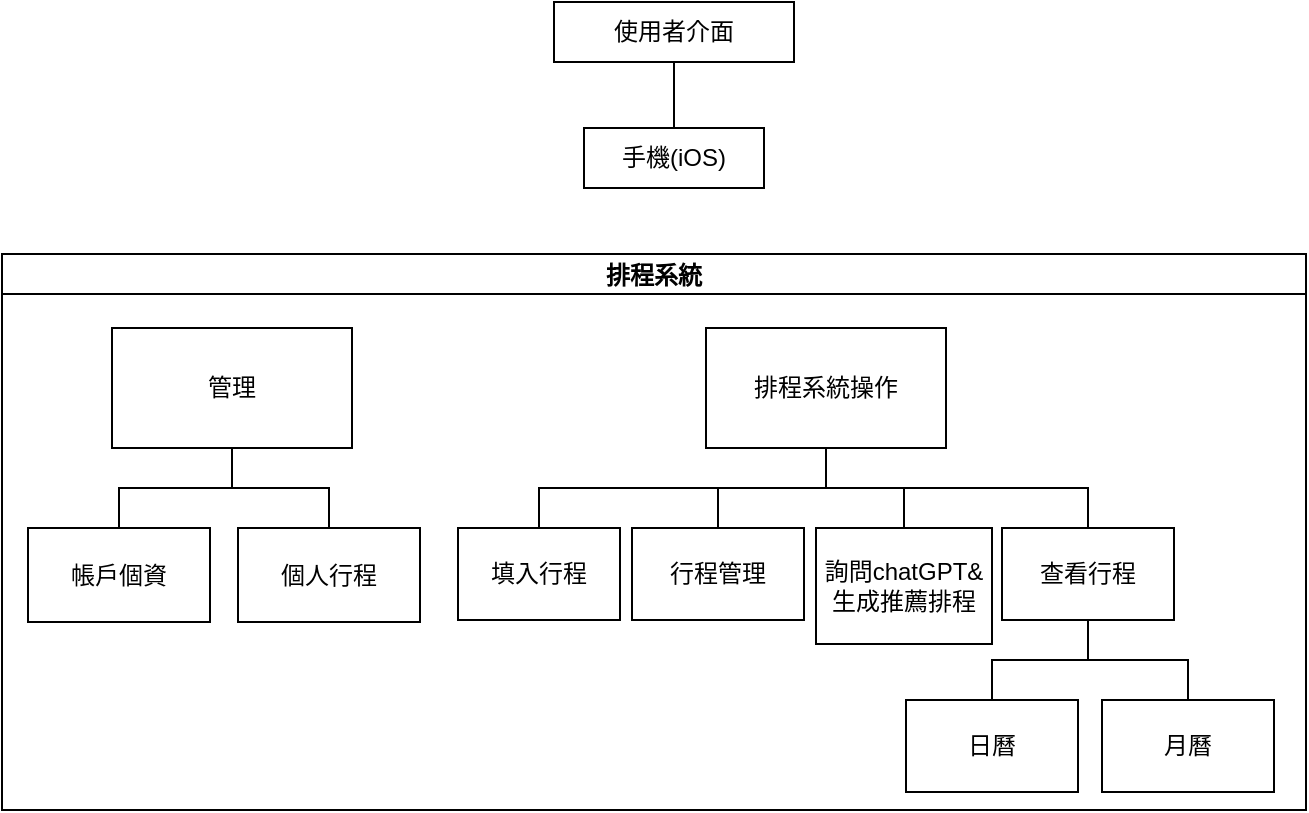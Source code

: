 <mxfile version="26.0.6">
  <diagram name="第 1 页" id="HvSun0O0seoyiaE5DwOT">
    <mxGraphModel dx="1063" dy="623" grid="0" gridSize="10" guides="1" tooltips="1" connect="1" arrows="1" fold="1" page="1" pageScale="1" pageWidth="827" pageHeight="1169" math="0" shadow="0">
      <root>
        <mxCell id="0" />
        <mxCell id="1" parent="0" />
        <mxCell id="u2ehLwDQk69W5QjlWle8-1" value="使用者介面" style="rounded=0;whiteSpace=wrap;html=1;" parent="1" vertex="1">
          <mxGeometry x="330" y="70" width="120" height="30" as="geometry" />
        </mxCell>
        <mxCell id="u2ehLwDQk69W5QjlWle8-2" value="" style="endArrow=none;html=1;rounded=0;entryX=0.5;entryY=1;entryDx=0;entryDy=0;exitX=0.5;exitY=0;exitDx=0;exitDy=0;" parent="1" target="u2ehLwDQk69W5QjlWle8-1" edge="1" source="u2ehLwDQk69W5QjlWle8-3">
          <mxGeometry width="50" height="50" relative="1" as="geometry">
            <mxPoint x="300" y="160" as="sourcePoint" />
            <mxPoint x="350" y="110" as="targetPoint" />
          </mxGeometry>
        </mxCell>
        <mxCell id="u2ehLwDQk69W5QjlWle8-3" value="手機(iOS)" style="rounded=0;whiteSpace=wrap;html=1;" parent="1" vertex="1">
          <mxGeometry x="345" y="133" width="90" height="30" as="geometry" />
        </mxCell>
        <mxCell id="B--MVibhHcXo1dKhlhAr-2" value="排程系統" style="swimlane;startSize=20;horizontal=1;containerType=tree;newEdgeStyle={&quot;edgeStyle&quot;:&quot;elbowEdgeStyle&quot;,&quot;startArrow&quot;:&quot;none&quot;,&quot;endArrow&quot;:&quot;none&quot;};" vertex="1" parent="1">
          <mxGeometry x="54" y="196" width="652" height="278" as="geometry" />
        </mxCell>
        <UserObject label="管理" treeRoot="1" id="B--MVibhHcXo1dKhlhAr-5">
          <mxCell style="whiteSpace=wrap;html=1;align=center;treeFolding=1;treeMoving=1;newEdgeStyle={&quot;edgeStyle&quot;:&quot;elbowEdgeStyle&quot;,&quot;startArrow&quot;:&quot;none&quot;,&quot;endArrow&quot;:&quot;none&quot;};" vertex="1" parent="B--MVibhHcXo1dKhlhAr-2">
            <mxGeometry x="55" y="37" width="120" height="60" as="geometry" />
          </mxCell>
        </UserObject>
        <UserObject label="排程系統操作" treeRoot="1" id="B--MVibhHcXo1dKhlhAr-10">
          <mxCell style="whiteSpace=wrap;html=1;align=center;treeFolding=1;treeMoving=1;newEdgeStyle={&quot;edgeStyle&quot;:&quot;elbowEdgeStyle&quot;,&quot;startArrow&quot;:&quot;none&quot;,&quot;endArrow&quot;:&quot;none&quot;};" vertex="1" parent="B--MVibhHcXo1dKhlhAr-2">
            <mxGeometry x="352" y="37" width="120" height="60" as="geometry" />
          </mxCell>
        </UserObject>
        <mxCell id="B--MVibhHcXo1dKhlhAr-11" value="" style="edgeStyle=elbowEdgeStyle;rounded=0;orthogonalLoop=1;jettySize=auto;html=1;elbow=vertical;startArrow=none;endArrow=none;" edge="1" source="B--MVibhHcXo1dKhlhAr-5" target="B--MVibhHcXo1dKhlhAr-12" parent="B--MVibhHcXo1dKhlhAr-2">
          <mxGeometry relative="1" as="geometry" />
        </mxCell>
        <UserObject label="帳戶個資" treeRoot="1" id="B--MVibhHcXo1dKhlhAr-12">
          <mxCell style="whiteSpace=wrap;html=1;align=center;treeFolding=1;treeMoving=1;newEdgeStyle={&quot;edgeStyle&quot;:&quot;elbowEdgeStyle&quot;,&quot;startArrow&quot;:&quot;none&quot;,&quot;endArrow&quot;:&quot;none&quot;};" vertex="1" parent="B--MVibhHcXo1dKhlhAr-2">
            <mxGeometry x="13" y="137" width="91" height="47" as="geometry" />
          </mxCell>
        </UserObject>
        <mxCell id="B--MVibhHcXo1dKhlhAr-13" value="" style="edgeStyle=elbowEdgeStyle;rounded=0;orthogonalLoop=1;jettySize=auto;html=1;elbow=vertical;startArrow=none;endArrow=none;" edge="1" source="B--MVibhHcXo1dKhlhAr-5" target="B--MVibhHcXo1dKhlhAr-14" parent="B--MVibhHcXo1dKhlhAr-2">
          <mxGeometry relative="1" as="geometry" />
        </mxCell>
        <UserObject label="個人行程" treeRoot="1" id="B--MVibhHcXo1dKhlhAr-14">
          <mxCell style="whiteSpace=wrap;html=1;align=center;treeFolding=1;treeMoving=1;newEdgeStyle={&quot;edgeStyle&quot;:&quot;elbowEdgeStyle&quot;,&quot;startArrow&quot;:&quot;none&quot;,&quot;endArrow&quot;:&quot;none&quot;};" vertex="1" parent="B--MVibhHcXo1dKhlhAr-2">
            <mxGeometry x="118" y="137" width="91" height="47" as="geometry" />
          </mxCell>
        </UserObject>
        <mxCell id="B--MVibhHcXo1dKhlhAr-17" value="" style="edgeStyle=elbowEdgeStyle;rounded=0;orthogonalLoop=1;jettySize=auto;html=1;elbow=vertical;startArrow=none;endArrow=none;" edge="1" source="B--MVibhHcXo1dKhlhAr-10" target="B--MVibhHcXo1dKhlhAr-18" parent="B--MVibhHcXo1dKhlhAr-2">
          <mxGeometry relative="1" as="geometry" />
        </mxCell>
        <UserObject label="填入行程" treeRoot="1" id="B--MVibhHcXo1dKhlhAr-18">
          <mxCell style="whiteSpace=wrap;html=1;align=center;treeFolding=1;treeMoving=1;newEdgeStyle={&quot;edgeStyle&quot;:&quot;elbowEdgeStyle&quot;,&quot;startArrow&quot;:&quot;none&quot;,&quot;endArrow&quot;:&quot;none&quot;};" vertex="1" parent="B--MVibhHcXo1dKhlhAr-2">
            <mxGeometry x="228" y="137" width="81" height="46" as="geometry" />
          </mxCell>
        </UserObject>
        <mxCell id="B--MVibhHcXo1dKhlhAr-19" value="" style="edgeStyle=elbowEdgeStyle;rounded=0;orthogonalLoop=1;jettySize=auto;html=1;elbow=vertical;startArrow=none;endArrow=none;" edge="1" source="B--MVibhHcXo1dKhlhAr-10" target="B--MVibhHcXo1dKhlhAr-20" parent="B--MVibhHcXo1dKhlhAr-2">
          <mxGeometry relative="1" as="geometry" />
        </mxCell>
        <UserObject label="行程管理" treeRoot="1" id="B--MVibhHcXo1dKhlhAr-20">
          <mxCell style="whiteSpace=wrap;html=1;align=center;treeFolding=1;treeMoving=1;newEdgeStyle={&quot;edgeStyle&quot;:&quot;elbowEdgeStyle&quot;,&quot;startArrow&quot;:&quot;none&quot;,&quot;endArrow&quot;:&quot;none&quot;};" vertex="1" parent="B--MVibhHcXo1dKhlhAr-2">
            <mxGeometry x="315" y="137" width="86" height="46" as="geometry" />
          </mxCell>
        </UserObject>
        <mxCell id="B--MVibhHcXo1dKhlhAr-26" value="" style="edgeStyle=elbowEdgeStyle;rounded=0;orthogonalLoop=1;jettySize=auto;html=1;elbow=vertical;startArrow=none;endArrow=none;" edge="1" source="B--MVibhHcXo1dKhlhAr-10" target="B--MVibhHcXo1dKhlhAr-27" parent="B--MVibhHcXo1dKhlhAr-2">
          <mxGeometry relative="1" as="geometry" />
        </mxCell>
        <UserObject label="詢問chatGPT&amp;amp;生成推薦排程" treeRoot="1" id="B--MVibhHcXo1dKhlhAr-27">
          <mxCell style="whiteSpace=wrap;html=1;align=center;treeFolding=1;treeMoving=1;newEdgeStyle={&quot;edgeStyle&quot;:&quot;elbowEdgeStyle&quot;,&quot;startArrow&quot;:&quot;none&quot;,&quot;endArrow&quot;:&quot;none&quot;};" vertex="1" parent="B--MVibhHcXo1dKhlhAr-2">
            <mxGeometry x="407" y="137" width="88" height="58" as="geometry" />
          </mxCell>
        </UserObject>
        <mxCell id="B--MVibhHcXo1dKhlhAr-28" value="" style="edgeStyle=elbowEdgeStyle;rounded=0;orthogonalLoop=1;jettySize=auto;html=1;elbow=vertical;startArrow=none;endArrow=none;" edge="1" source="B--MVibhHcXo1dKhlhAr-10" target="B--MVibhHcXo1dKhlhAr-29" parent="B--MVibhHcXo1dKhlhAr-2">
          <mxGeometry relative="1" as="geometry" />
        </mxCell>
        <UserObject label="查看行程" treeRoot="1" id="B--MVibhHcXo1dKhlhAr-29">
          <mxCell style="whiteSpace=wrap;html=1;align=center;treeFolding=1;treeMoving=1;newEdgeStyle={&quot;edgeStyle&quot;:&quot;elbowEdgeStyle&quot;,&quot;startArrow&quot;:&quot;none&quot;,&quot;endArrow&quot;:&quot;none&quot;};" vertex="1" parent="B--MVibhHcXo1dKhlhAr-2">
            <mxGeometry x="500" y="137" width="86" height="46" as="geometry" />
          </mxCell>
        </UserObject>
        <mxCell id="B--MVibhHcXo1dKhlhAr-30" value="" style="edgeStyle=elbowEdgeStyle;rounded=0;orthogonalLoop=1;jettySize=auto;html=1;elbow=vertical;startArrow=none;endArrow=none;" edge="1" target="B--MVibhHcXo1dKhlhAr-31" source="B--MVibhHcXo1dKhlhAr-29" parent="B--MVibhHcXo1dKhlhAr-2">
          <mxGeometry relative="1" as="geometry">
            <mxPoint x="541" y="296" as="sourcePoint" />
          </mxGeometry>
        </mxCell>
        <UserObject label="日曆" treeRoot="1" id="B--MVibhHcXo1dKhlhAr-31">
          <mxCell style="whiteSpace=wrap;html=1;align=center;treeFolding=1;treeMoving=1;newEdgeStyle={&quot;edgeStyle&quot;:&quot;elbowEdgeStyle&quot;,&quot;startArrow&quot;:&quot;none&quot;,&quot;endArrow&quot;:&quot;none&quot;};" vertex="1" parent="B--MVibhHcXo1dKhlhAr-2">
            <mxGeometry x="452" y="223" width="86" height="46" as="geometry" />
          </mxCell>
        </UserObject>
        <mxCell id="B--MVibhHcXo1dKhlhAr-32" value="" style="edgeStyle=elbowEdgeStyle;rounded=0;orthogonalLoop=1;jettySize=auto;html=1;elbow=vertical;startArrow=none;endArrow=none;" edge="1" target="B--MVibhHcXo1dKhlhAr-33" source="B--MVibhHcXo1dKhlhAr-29" parent="B--MVibhHcXo1dKhlhAr-2">
          <mxGeometry relative="1" as="geometry">
            <mxPoint x="541" y="296" as="sourcePoint" />
          </mxGeometry>
        </mxCell>
        <UserObject label="月曆" treeRoot="1" id="B--MVibhHcXo1dKhlhAr-33">
          <mxCell style="whiteSpace=wrap;html=1;align=center;treeFolding=1;treeMoving=1;newEdgeStyle={&quot;edgeStyle&quot;:&quot;elbowEdgeStyle&quot;,&quot;startArrow&quot;:&quot;none&quot;,&quot;endArrow&quot;:&quot;none&quot;};" vertex="1" parent="B--MVibhHcXo1dKhlhAr-2">
            <mxGeometry x="550" y="223" width="86" height="46" as="geometry" />
          </mxCell>
        </UserObject>
      </root>
    </mxGraphModel>
  </diagram>
</mxfile>
